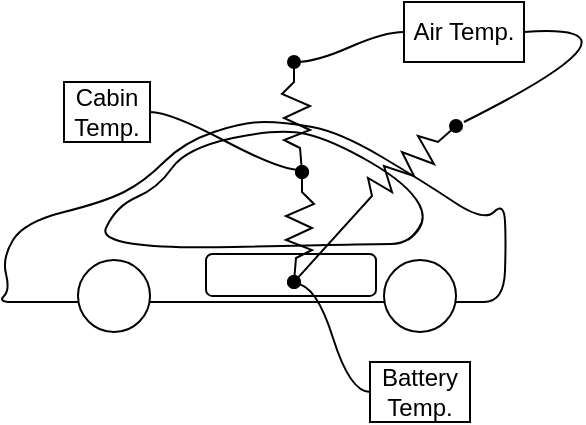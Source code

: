 <mxfile version="28.0.6">
  <diagram name="Page-1" id="w69QgauEFFYnWDhPD-Ga">
    <mxGraphModel dx="494" dy="328" grid="1" gridSize="10" guides="1" tooltips="1" connect="1" arrows="1" fold="1" page="1" pageScale="1" pageWidth="850" pageHeight="1100" math="0" shadow="0">
      <root>
        <mxCell id="0" />
        <mxCell id="1" parent="0" />
        <mxCell id="bY4IOYTVBXKEHmrtxOaj-78" value="" style="curved=1;endArrow=none;html=1;rounded=0;endFill=0;strokeColor=default;movable=0;resizable=0;rotatable=0;deletable=0;editable=0;locked=1;connectable=0;" edge="1" parent="1">
          <mxGeometry width="50" height="50" relative="1" as="geometry">
            <mxPoint x="490" y="480" as="sourcePoint" />
            <mxPoint x="490" y="480" as="targetPoint" />
            <Array as="points">
              <mxPoint x="260" y="480" />
              <mxPoint x="247" y="480" />
              <mxPoint x="253" y="474" />
              <mxPoint x="249" y="458" />
              <mxPoint x="260" y="440" />
              <mxPoint x="300" y="430" />
              <mxPoint x="320" y="420" />
              <mxPoint x="340" y="400" />
              <mxPoint x="370" y="390" />
              <mxPoint x="390" y="390" />
              <mxPoint x="418" y="395" />
              <mxPoint x="460" y="420" />
              <mxPoint x="490" y="440" />
              <mxPoint x="500" y="430" />
              <mxPoint x="501" y="449" />
              <mxPoint x="500" y="480" />
            </Array>
          </mxGeometry>
        </mxCell>
        <mxCell id="bY4IOYTVBXKEHmrtxOaj-89" value="" style="ellipse;whiteSpace=wrap;html=1;aspect=fixed;movable=0;resizable=0;rotatable=0;deletable=0;editable=0;locked=1;connectable=0;" vertex="1" parent="1">
          <mxGeometry x="287" y="459" width="36" height="36" as="geometry" />
        </mxCell>
        <mxCell id="bY4IOYTVBXKEHmrtxOaj-90" value="" style="ellipse;whiteSpace=wrap;html=1;aspect=fixed;movable=0;resizable=0;rotatable=0;deletable=0;editable=0;locked=1;connectable=0;" vertex="1" parent="1">
          <mxGeometry x="440" y="459" width="36" height="36" as="geometry" />
        </mxCell>
        <mxCell id="bY4IOYTVBXKEHmrtxOaj-91" value="" style="curved=1;endArrow=none;html=1;rounded=0;endFill=0;strokeColor=default;shadow=0;fillColor=light-dark(transparent,#FF8000);movable=0;resizable=0;rotatable=0;deletable=0;editable=0;locked=1;connectable=0;" edge="1" parent="1">
          <mxGeometry width="50" height="50" relative="1" as="geometry">
            <mxPoint x="459" y="440" as="sourcePoint" />
            <mxPoint x="452" y="449" as="targetPoint" />
            <Array as="points">
              <mxPoint x="454" y="451" />
              <mxPoint x="433" y="451" />
              <mxPoint x="296" y="454" />
              <mxPoint x="306" y="432" />
              <mxPoint x="327" y="423" />
              <mxPoint x="341" y="403" />
              <mxPoint x="388" y="393" />
              <mxPoint x="414" y="399" />
              <mxPoint x="452" y="421" />
              <mxPoint x="463" y="441" />
            </Array>
          </mxGeometry>
        </mxCell>
        <mxCell id="bY4IOYTVBXKEHmrtxOaj-100" value="" style="rounded=1;whiteSpace=wrap;html=1;movable=0;resizable=0;rotatable=0;deletable=0;editable=0;locked=1;connectable=0;" vertex="1" parent="1">
          <mxGeometry x="351" y="456" width="85" height="21" as="geometry" />
        </mxCell>
        <mxCell id="bY4IOYTVBXKEHmrtxOaj-106" value="" style="endArrow=oval;html=1;rounded=0;strokeColor=light-dark(#000000,#CC0000);startArrow=oval;startFill=1;endFill=1;movable=0;resizable=0;rotatable=0;deletable=0;editable=0;locked=1;connectable=0;" edge="1" parent="1">
          <mxGeometry width="50" height="50" relative="1" as="geometry">
            <mxPoint x="395" y="470" as="sourcePoint" />
            <mxPoint x="399" y="415" as="targetPoint" />
            <Array as="points">
              <mxPoint x="396" y="458" />
              <mxPoint x="404" y="454" />
              <mxPoint x="391" y="449" />
              <mxPoint x="404" y="443" />
              <mxPoint x="391" y="437" />
              <mxPoint x="405" y="431" />
              <mxPoint x="399" y="425" />
            </Array>
          </mxGeometry>
        </mxCell>
        <mxCell id="bY4IOYTVBXKEHmrtxOaj-110" value="" style="endArrow=oval;html=1;rounded=0;strokeColor=light-dark(#000000,#CC0000);startArrow=oval;startFill=1;endFill=1;movable=0;resizable=0;rotatable=0;deletable=0;editable=0;locked=1;connectable=0;" edge="1" parent="1">
          <mxGeometry width="50" height="50" relative="1" as="geometry">
            <mxPoint x="395" y="470" as="sourcePoint" />
            <mxPoint x="476" y="392" as="targetPoint" />
            <Array as="points">
              <mxPoint x="434" y="427" />
              <mxPoint x="432" y="418" />
              <mxPoint x="444" y="425" />
              <mxPoint x="440" y="412" />
              <mxPoint x="455" y="417" />
              <mxPoint x="449" y="405" />
              <mxPoint x="465" y="411" />
              <mxPoint x="457" y="397" />
              <mxPoint x="467" y="400" />
            </Array>
          </mxGeometry>
        </mxCell>
        <mxCell id="bY4IOYTVBXKEHmrtxOaj-111" value="" style="endArrow=oval;html=1;rounded=0;strokeColor=light-dark(#000000,#CC0000);startArrow=oval;startFill=1;endFill=1;movable=1;resizable=1;rotatable=1;deletable=1;editable=1;locked=0;connectable=1;" edge="1" parent="1">
          <mxGeometry width="50" height="50" relative="1" as="geometry">
            <mxPoint x="399" y="415" as="sourcePoint" />
            <mxPoint x="395" y="360" as="targetPoint" />
            <Array as="points">
              <mxPoint x="398" y="403" />
              <mxPoint x="390" y="399" />
              <mxPoint x="403" y="394" />
              <mxPoint x="390" y="388" />
              <mxPoint x="403" y="382" />
              <mxPoint x="389" y="376" />
              <mxPoint x="395" y="370" />
            </Array>
          </mxGeometry>
        </mxCell>
        <mxCell id="bY4IOYTVBXKEHmrtxOaj-119" value="" style="edgeStyle=entityRelationEdgeStyle;startArrow=none;endArrow=none;segment=10;curved=1;sourcePerimeterSpacing=0;targetPerimeterSpacing=0;rounded=0;entryX=0;entryY=0.5;entryDx=0;entryDy=0;" edge="1" target="bY4IOYTVBXKEHmrtxOaj-138" parent="1">
          <mxGeometry relative="1" as="geometry">
            <mxPoint x="396" y="471" as="sourcePoint" />
            <mxPoint x="469.862" y="528.13" as="targetPoint" />
          </mxGeometry>
        </mxCell>
        <mxCell id="bY4IOYTVBXKEHmrtxOaj-124" value="" style="edgeStyle=entityRelationEdgeStyle;startArrow=none;endArrow=none;segment=10;curved=1;sourcePerimeterSpacing=0;targetPerimeterSpacing=0;rounded=0;entryX=0;entryY=0.5;entryDx=0;entryDy=0;" edge="1" parent="1" target="bY4IOYTVBXKEHmrtxOaj-136">
          <mxGeometry relative="1" as="geometry">
            <mxPoint x="396" y="360" as="sourcePoint" />
            <mxPoint x="448.574" y="344.255" as="targetPoint" />
            <Array as="points">
              <mxPoint x="398" y="359" />
            </Array>
          </mxGeometry>
        </mxCell>
        <mxCell id="bY4IOYTVBXKEHmrtxOaj-127" value="" style="edgeStyle=entityRelationEdgeStyle;startArrow=none;endArrow=none;segment=10;curved=1;sourcePerimeterSpacing=0;targetPerimeterSpacing=0;rounded=0;exitX=1;exitY=0.5;exitDx=0;exitDy=0;" edge="1" parent="1" source="bY4IOYTVBXKEHmrtxOaj-137">
          <mxGeometry relative="1" as="geometry">
            <mxPoint x="330.576" y="375.425" as="sourcePoint" />
            <mxPoint x="398" y="414" as="targetPoint" />
            <Array as="points">
              <mxPoint x="458" y="328" />
            </Array>
          </mxGeometry>
        </mxCell>
        <mxCell id="bY4IOYTVBXKEHmrtxOaj-134" value="" style="curved=1;endArrow=none;html=1;rounded=0;endFill=0;exitX=1;exitY=0.5;exitDx=0;exitDy=0;" edge="1" parent="1" source="bY4IOYTVBXKEHmrtxOaj-136">
          <mxGeometry width="50" height="50" relative="1" as="geometry">
            <mxPoint x="497.61" y="344.255" as="sourcePoint" />
            <mxPoint x="480" y="390" as="targetPoint" />
            <Array as="points">
              <mxPoint x="580" y="340" />
            </Array>
          </mxGeometry>
        </mxCell>
        <mxCell id="bY4IOYTVBXKEHmrtxOaj-136" value="Air Temp." style="text;html=1;align=center;verticalAlign=middle;whiteSpace=wrap;rounded=0;strokeColor=default;" vertex="1" parent="1">
          <mxGeometry x="450" y="330" width="60" height="30" as="geometry" />
        </mxCell>
        <mxCell id="bY4IOYTVBXKEHmrtxOaj-137" value="Cabin Temp." style="text;html=1;align=center;verticalAlign=middle;whiteSpace=wrap;rounded=0;strokeColor=default;" vertex="1" parent="1">
          <mxGeometry x="280" y="370" width="43" height="30" as="geometry" />
        </mxCell>
        <mxCell id="bY4IOYTVBXKEHmrtxOaj-138" value="Battery Temp." style="text;html=1;align=center;verticalAlign=middle;whiteSpace=wrap;rounded=0;strokeColor=default;" vertex="1" parent="1">
          <mxGeometry x="433" y="510" width="50" height="30" as="geometry" />
        </mxCell>
      </root>
    </mxGraphModel>
  </diagram>
</mxfile>
